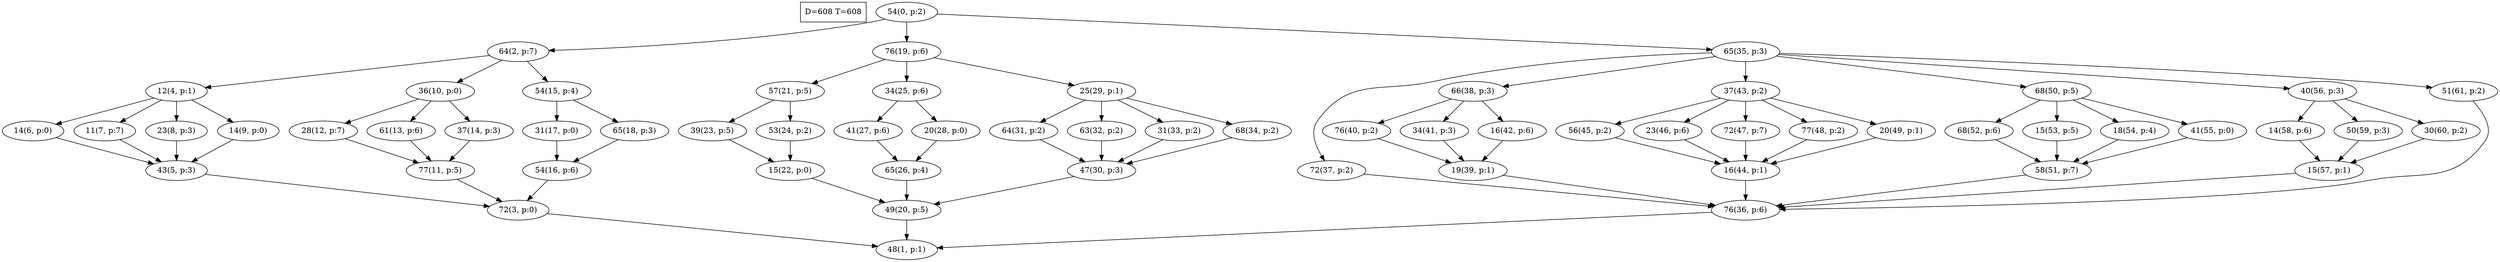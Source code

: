 digraph Task {
i [shape=box, label="D=608 T=608"]; 
0 [label="54(0, p:2)"];
1 [label="48(1, p:1)"];
2 [label="64(2, p:7)"];
3 [label="72(3, p:0)"];
4 [label="12(4, p:1)"];
5 [label="43(5, p:3)"];
6 [label="14(6, p:0)"];
7 [label="11(7, p:7)"];
8 [label="23(8, p:3)"];
9 [label="14(9, p:0)"];
10 [label="36(10, p:0)"];
11 [label="77(11, p:5)"];
12 [label="28(12, p:7)"];
13 [label="61(13, p:6)"];
14 [label="37(14, p:3)"];
15 [label="54(15, p:4)"];
16 [label="54(16, p:6)"];
17 [label="31(17, p:0)"];
18 [label="65(18, p:3)"];
19 [label="76(19, p:6)"];
20 [label="49(20, p:5)"];
21 [label="57(21, p:5)"];
22 [label="15(22, p:0)"];
23 [label="39(23, p:5)"];
24 [label="53(24, p:2)"];
25 [label="34(25, p:6)"];
26 [label="65(26, p:4)"];
27 [label="41(27, p:6)"];
28 [label="20(28, p:0)"];
29 [label="25(29, p:1)"];
30 [label="47(30, p:3)"];
31 [label="64(31, p:2)"];
32 [label="63(32, p:2)"];
33 [label="31(33, p:2)"];
34 [label="68(34, p:2)"];
35 [label="65(35, p:3)"];
36 [label="76(36, p:6)"];
37 [label="72(37, p:2)"];
38 [label="66(38, p:3)"];
39 [label="19(39, p:1)"];
40 [label="76(40, p:2)"];
41 [label="34(41, p:3)"];
42 [label="16(42, p:6)"];
43 [label="37(43, p:2)"];
44 [label="16(44, p:1)"];
45 [label="56(45, p:2)"];
46 [label="23(46, p:6)"];
47 [label="72(47, p:7)"];
48 [label="77(48, p:2)"];
49 [label="20(49, p:1)"];
50 [label="68(50, p:5)"];
51 [label="58(51, p:7)"];
52 [label="68(52, p:6)"];
53 [label="15(53, p:5)"];
54 [label="18(54, p:4)"];
55 [label="41(55, p:0)"];
56 [label="40(56, p:3)"];
57 [label="15(57, p:1)"];
58 [label="14(58, p:6)"];
59 [label="50(59, p:3)"];
60 [label="30(60, p:2)"];
61 [label="51(61, p:2)"];
0 -> 2;
0 -> 19;
0 -> 35;
2 -> 4;
2 -> 10;
2 -> 15;
3 -> 1;
4 -> 6;
4 -> 7;
4 -> 8;
4 -> 9;
5 -> 3;
6 -> 5;
7 -> 5;
8 -> 5;
9 -> 5;
10 -> 12;
10 -> 13;
10 -> 14;
11 -> 3;
12 -> 11;
13 -> 11;
14 -> 11;
15 -> 17;
15 -> 18;
16 -> 3;
17 -> 16;
18 -> 16;
19 -> 21;
19 -> 25;
19 -> 29;
20 -> 1;
21 -> 23;
21 -> 24;
22 -> 20;
23 -> 22;
24 -> 22;
25 -> 27;
25 -> 28;
26 -> 20;
27 -> 26;
28 -> 26;
29 -> 31;
29 -> 32;
29 -> 33;
29 -> 34;
30 -> 20;
31 -> 30;
32 -> 30;
33 -> 30;
34 -> 30;
35 -> 37;
35 -> 38;
35 -> 43;
35 -> 50;
35 -> 56;
35 -> 61;
36 -> 1;
37 -> 36;
38 -> 40;
38 -> 41;
38 -> 42;
39 -> 36;
40 -> 39;
41 -> 39;
42 -> 39;
43 -> 45;
43 -> 46;
43 -> 47;
43 -> 48;
43 -> 49;
44 -> 36;
45 -> 44;
46 -> 44;
47 -> 44;
48 -> 44;
49 -> 44;
50 -> 52;
50 -> 53;
50 -> 54;
50 -> 55;
51 -> 36;
52 -> 51;
53 -> 51;
54 -> 51;
55 -> 51;
56 -> 58;
56 -> 59;
56 -> 60;
57 -> 36;
58 -> 57;
59 -> 57;
60 -> 57;
61 -> 36;
}